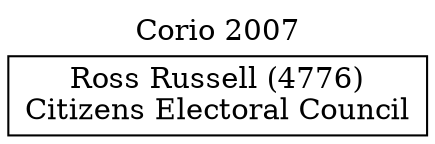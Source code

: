 // House preference flow
digraph "Ross Russell (4776)_Corio_2007" {
	graph [label="Corio 2007" labelloc=t mclimit=10]
	node [shape=box]
	"Ross Russell (4776)" [label="Ross Russell (4776)
Citizens Electoral Council"]
}
